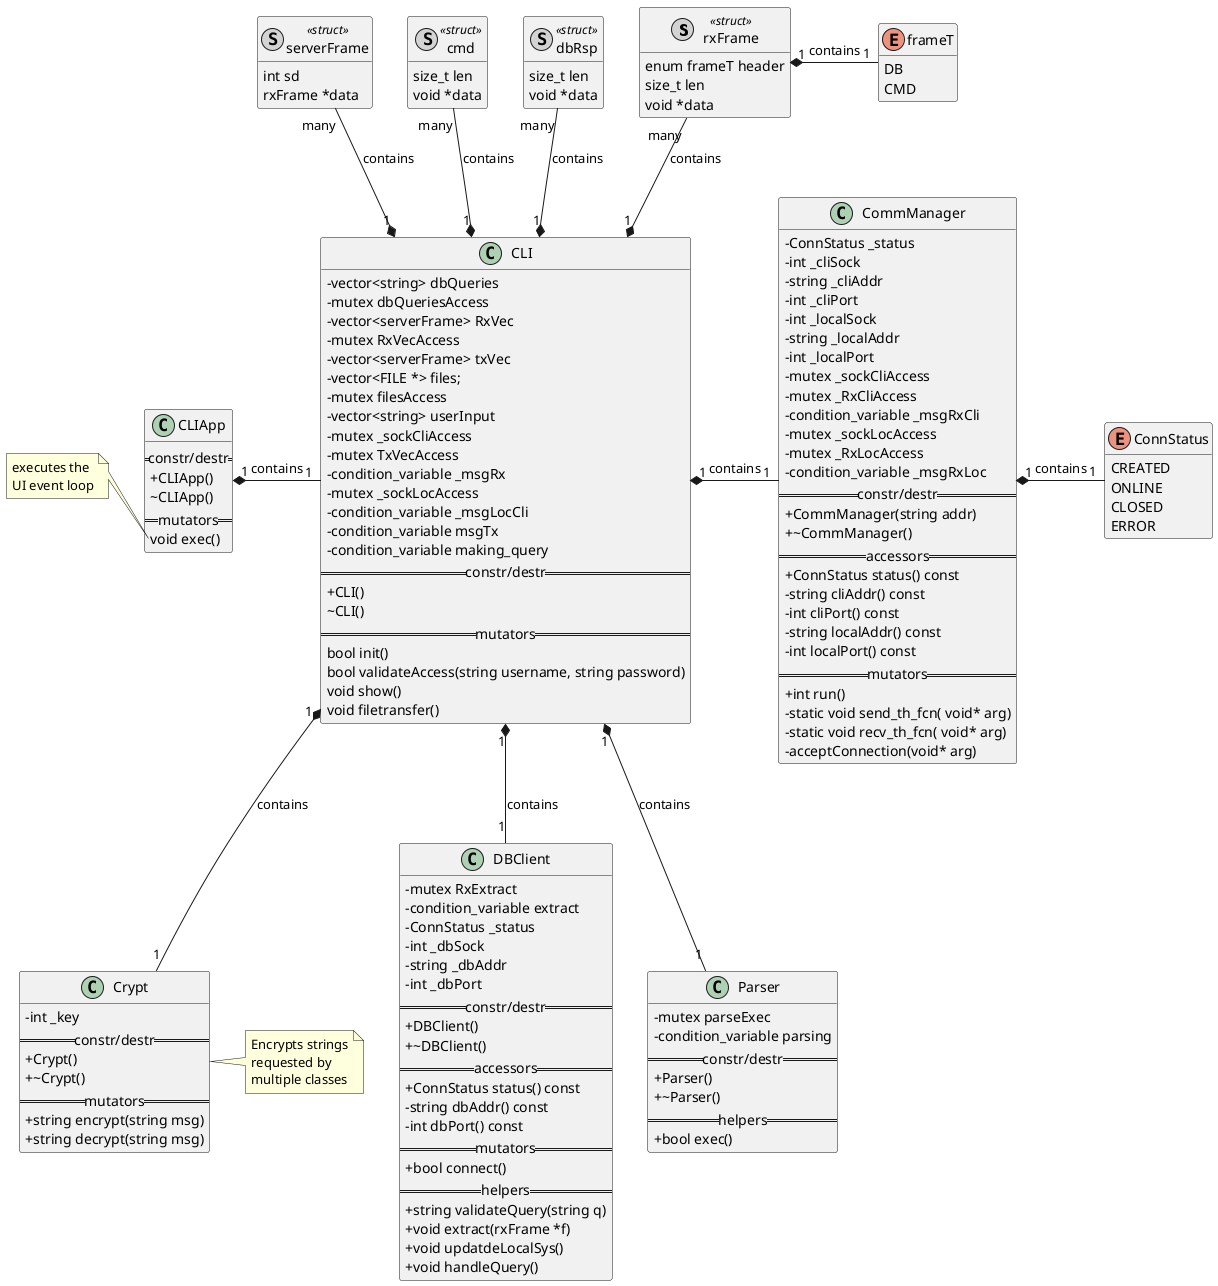 @startuml
'' ---------------- THEMES (some only work on the web server) -----------
''!theme plain
''!theme toy
''!theme spacelab
''!theme mars (does not work)
'' -------------------- Splitting into several files -----------
'page 2x2
'skinparam pageMargin 10
'skinparam pageExternalColor gray
'skinparam pageBorderColor black
'' --------------------------------------------------------------
'' remove attributes and methods icons
skinparam classAttributeIconSize 0
'' --------------------------------------------------------------
'' ------- defining elements --------
''interface       interface
'' ------- structures
''class Ad_DB <<(S,#FF7700)struct>>
''class User_DB <<(S,#FF7700)struct>>
''class Station <<(S,#FF7700)struct>>
hide <<struct>> methods
hide enum methods
''hide <<struct>> circle
''class Ad_DB {
''+FILE vid_f
''+fragType frag
''+bool rented
''}
''
''class User_DB{
''+bool admin
''+char* name
''+char* encrypted_pass
''}
class rxFrame <<(S,lightgrey)struct>>{
enum frameT header
size_t len
void *data
}
class dbRsp <<(S,lightgrey)struct>>{
size_t len
void *data
}
class cmd <<(S,lightgrey)struct>>{
size_t len
void *data
}
class serverFrame <<(S,lightgrey)struct>>{
int sd
rxFrame *data
}
' ---------

enum ConnStatus{
CREATED
ONLINE
CLOSED
ERROR
}

enum frameT{
DB
CMD
}
'' ---------


'' -------- Classes 
'' APP
''class AppManager{
''    - UIApp uiApp()
''    - UIWidget win()
''}
class CLIApp{
    == constr/destr ==
    +CLIApp()
    ~CLIApp()
    == mutators ==
    void exec()
}
    note left of CLIApp::exec
    executes the 
    UI event loop
    end note
class CLI{
  - vector<string> dbQueries
  - mutex dbQueriesAccess
  - vector<serverFrame> RxVec
  - mutex RxVecAccess
  - vector<serverFrame> txVec
  - vector<FILE *> files;
  - mutex filesAccess 
  - vector<string> userInput
  - mutex _sockCliAccess
  - mutex TxVecAccess
  - condition_variable _msgRx
  - mutex _sockLocAccess
  - condition_variable _msgLocCli
  - condition_variable msgTx
  - condition_variable making_query 
  == constr/destr ==
  +CLI()
  ~CLI()
  == mutators ==
  bool init()
  bool validateAccess(string username, string password)
  void show()
  void filetransfer()
}


'' Crypt
class Crypt{
  -int _key
  == constr/destr ==
  +Crypt()
  +~Crypt()
  == mutators ==
  + string encrypt(string msg)
  + string decrypt(string msg)
}
note right of Crypt
Encrypts strings
requested by
multiple classes
end note
'' COMM MANAGER
class CommManager{
  -ConnStatus _status
  -int _cliSock
  -string _cliAddr
  -int _cliPort
  -int _localSock
  -string _localAddr
  -int _localPort
  -mutex _sockCliAccess
  -mutex _RxCliAccess
  -condition_variable _msgRxCli
  -mutex _sockLocAccess
  -mutex _RxLocAccess
  -condition_variable _msgRxLoc
  == constr/destr ==
  +CommManager(string addr)
  +~CommManager()
  == accessors ==
  + ConnStatus status() const
  - string cliAddr() const
  - int cliPort() const
  - string localAddr() const
  - int localPort() const
  == mutators ==
  + int run()
  - static void send_th_fcn( void* arg)
  - static void recv_th_fcn( void* arg)
  - acceptConnection(void* arg)
''  + int Send(int sd, const void *obj, size_t len);
''  + int Recv(int sd, void *obj, size_t len);
}
'' DB Client
class DBClient{
  -mutex RxExtract
  -condition_variable extract
  -ConnStatus _status
  -int _dbSock
  -string _dbAddr
  -int _dbPort
  == constr/destr ==
  +DBClient()
  +~DBClient()
  == accessors ==
  + ConnStatus status() const
  - string dbAddr() const
  - int dbPort() const
  == mutators ==
  + bool connect()
  == helpers ==
  + string validateQuery(string q)
  + void extract(rxFrame *f)
  + void updatdeLocalSys()
  + void handleQuery()
}
class Parser{
  -mutex parseExec
  -condition_variable parsing
  == constr/destr ==
  +Parser()
  +~Parser()
  == helpers ==
  + bool exec()
}
'class CliParser{
'  == constr/destr ==
'  +CliParser()
'  +~CliParser()
'  == helpers ==
'  + bool exec()
'}
'class LocalParser{
'  == constr/destr ==
'  +LocalParser()
'  +~LocalParser()
'  == helpers ==
'  + bool exec()
'}

'' ----------------

'' ----------- Containers

'' ----------------

'' --------------------------------------------------------------


'' ---------- Relation between classes -----------
'' Types
'' - extension (inheritance):   <|--
'' - composition: *--
'' - Aggregation: o--
CLIApp "1" *- "1" CLI: contains
CLI "1" *- "1" CommManager: contains
CLI "1" *-- "1" DBClient: contains
CommManager "1" *- "1" ConnStatus: contains
CLI "1" *-- "1" Crypt: contains
CLI "1" *-- "1" Parser: contains
rxFrame "1" *- "1" frameT: contains
CLI "1" *-u- "many" rxFrame: contains
CLI "1" *-u- "many" dbRsp: contains
CLI "1" *-u- "many" cmd: contains
CLI "1" *-u- "many" serverFrame: contains
'CliParser --|> Parser
'LocalParser --|> Parser
''UIView <|-- UIWindow: inherits

'' ------------------------------

@enduml